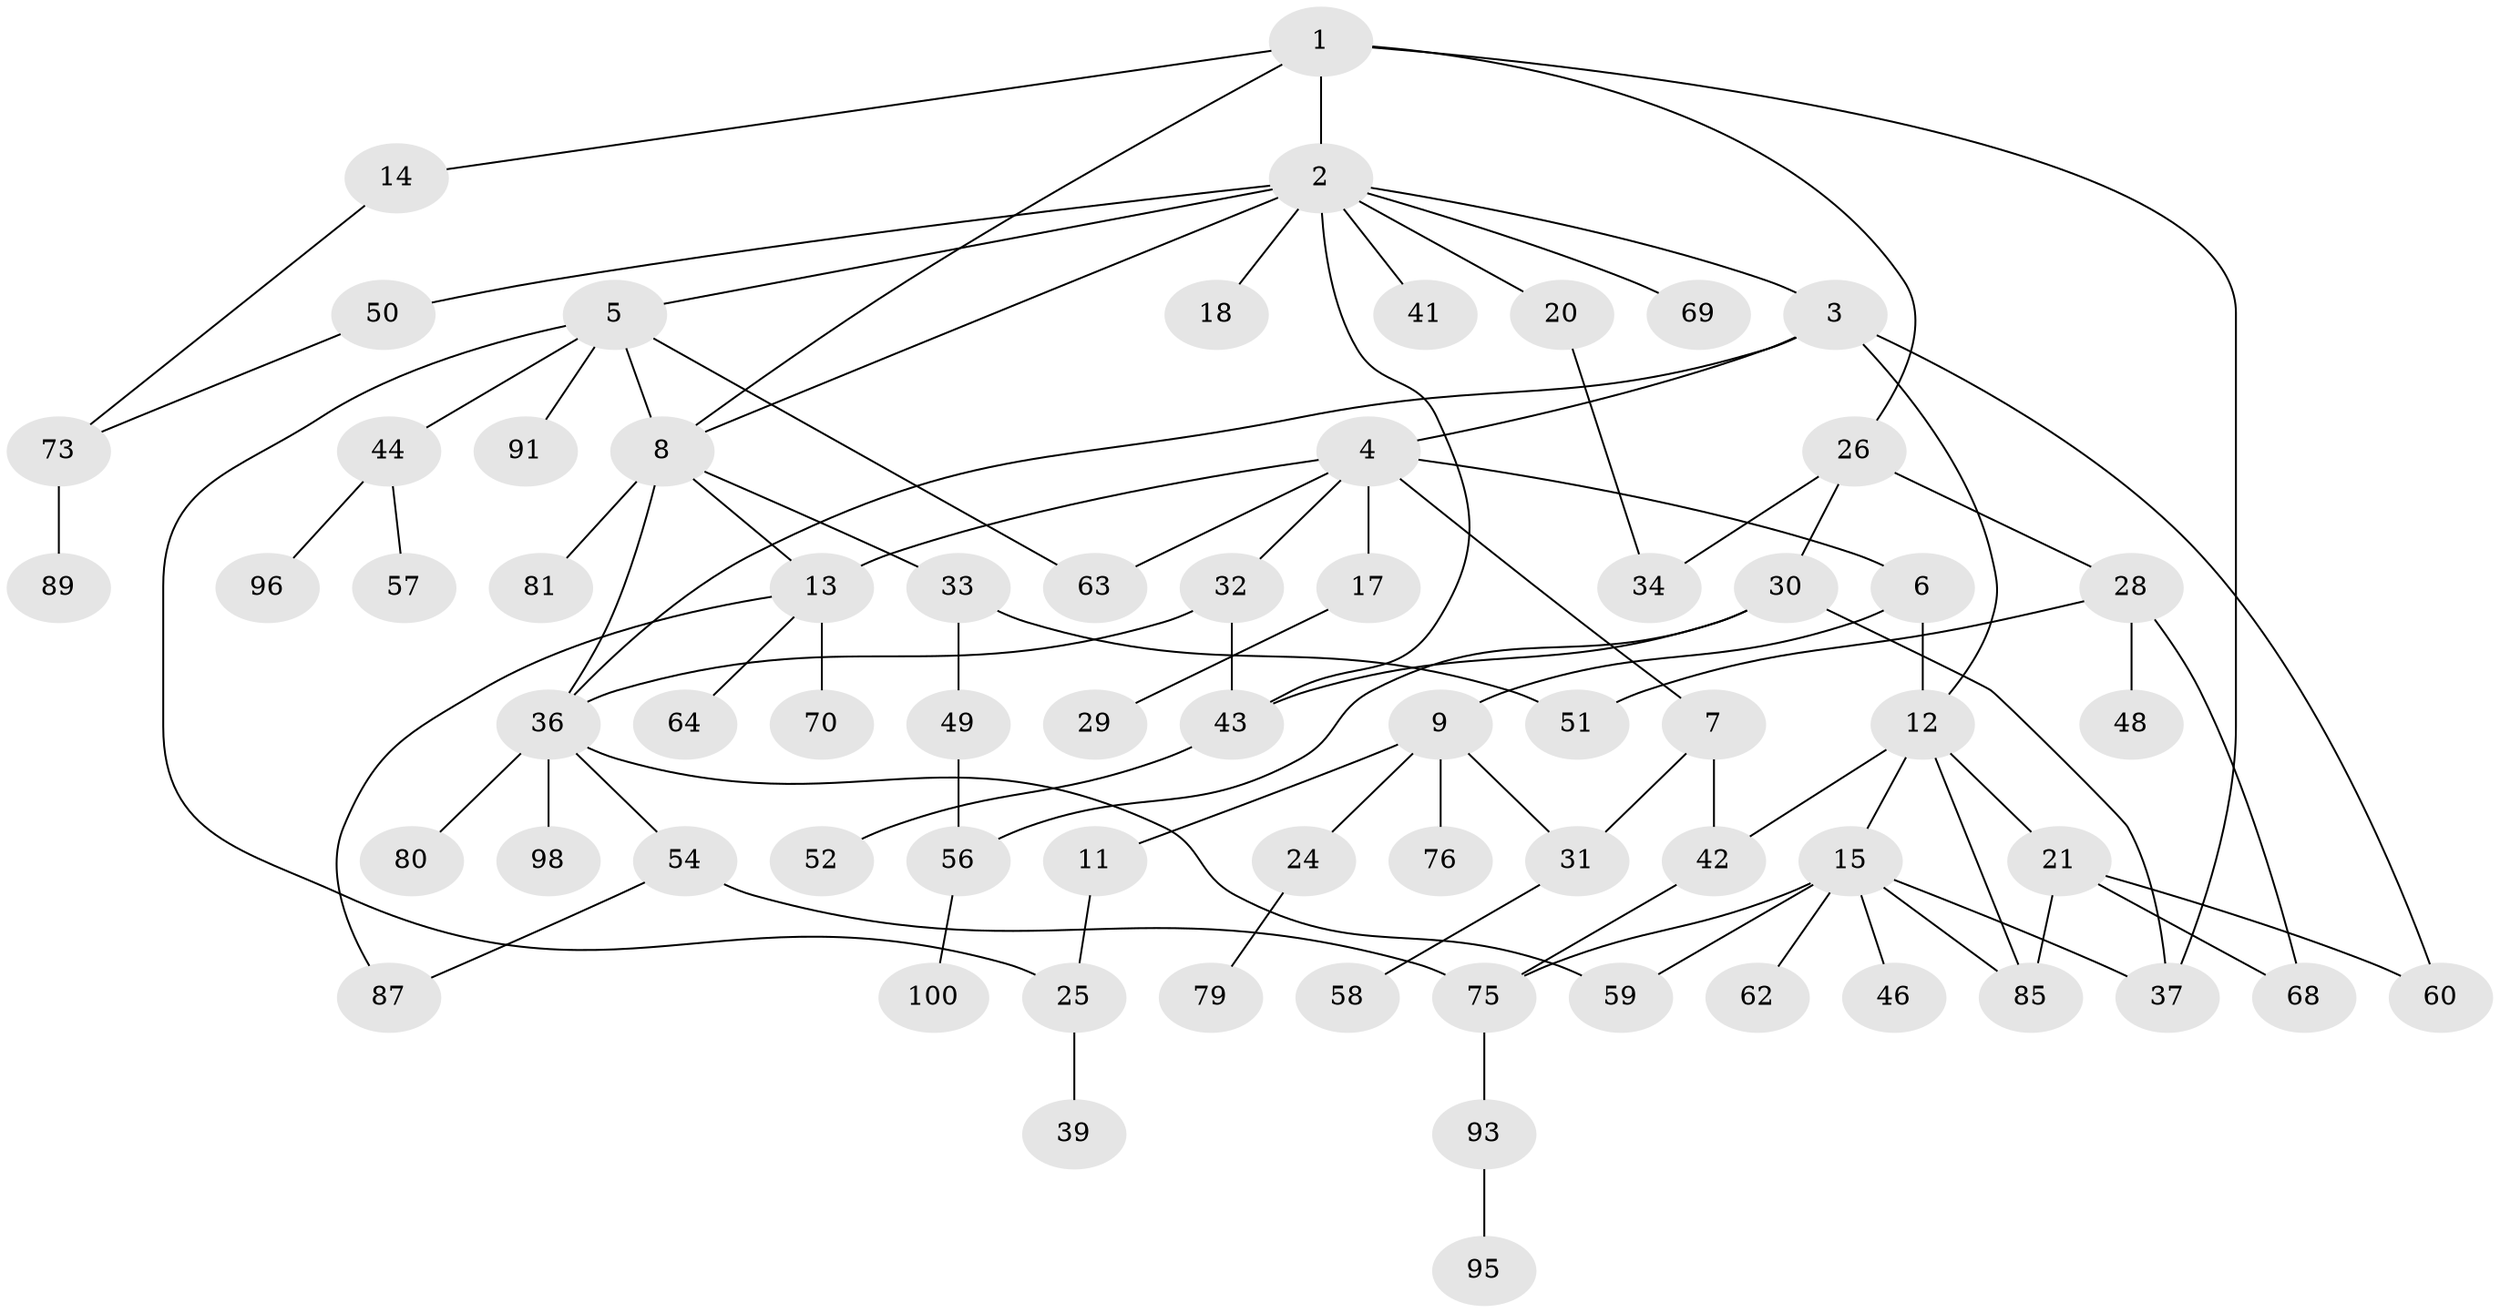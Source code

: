 // original degree distribution, {6: 0.03, 9: 0.01, 4: 0.09, 5: 0.07, 3: 0.21, 8: 0.01, 1: 0.35, 2: 0.23}
// Generated by graph-tools (version 1.1) at 2025/11/02/21/25 10:11:06]
// undirected, 68 vertices, 93 edges
graph export_dot {
graph [start="1"]
  node [color=gray90,style=filled];
  1 [super="+77"];
  2 [super="+22"];
  3 [super="+66"];
  4 [super="+23"];
  5 [super="+35"];
  6 [super="+84"];
  7 [super="+67"];
  8 [super="+61"];
  9 [super="+10"];
  11 [super="+40"];
  12 [super="+94"];
  13 [super="+19"];
  14;
  15 [super="+16"];
  17;
  18;
  20 [super="+82"];
  21 [super="+27"];
  24;
  25;
  26 [super="+38"];
  28 [super="+78"];
  29 [super="+83"];
  30 [super="+71"];
  31 [super="+88"];
  32 [super="+99"];
  33;
  34;
  36 [super="+47"];
  37 [super="+97"];
  39;
  41 [super="+74"];
  42 [super="+45"];
  43;
  44;
  46;
  48;
  49 [super="+53"];
  50;
  51;
  52 [super="+55"];
  54;
  56 [super="+92"];
  57;
  58;
  59;
  60 [super="+65"];
  62;
  63;
  64;
  68 [super="+72"];
  69;
  70;
  73 [super="+86"];
  75 [super="+90"];
  76;
  79;
  80;
  81;
  85;
  87;
  89;
  91;
  93;
  95;
  96;
  98;
  100;
  1 -- 2;
  1 -- 14;
  1 -- 26;
  1 -- 37;
  1 -- 8;
  2 -- 3;
  2 -- 5;
  2 -- 8;
  2 -- 18;
  2 -- 20;
  2 -- 41;
  2 -- 69;
  2 -- 43;
  2 -- 50;
  3 -- 4;
  3 -- 60;
  3 -- 12;
  3 -- 36;
  4 -- 6;
  4 -- 7;
  4 -- 17;
  4 -- 32;
  4 -- 13;
  4 -- 63;
  5 -- 25;
  5 -- 8;
  5 -- 91;
  5 -- 44;
  5 -- 63;
  6 -- 9;
  6 -- 12;
  7 -- 42;
  7 -- 31;
  8 -- 13;
  8 -- 33;
  8 -- 36;
  8 -- 81;
  9 -- 11;
  9 -- 24;
  9 -- 31;
  9 -- 76;
  11 -- 25;
  12 -- 15;
  12 -- 21;
  12 -- 85;
  12 -- 42;
  13 -- 64;
  13 -- 87;
  13 -- 70;
  14 -- 73;
  15 -- 62;
  15 -- 75;
  15 -- 37;
  15 -- 85;
  15 -- 59;
  15 -- 46;
  17 -- 29;
  20 -- 34;
  21 -- 68;
  21 -- 60;
  21 -- 85;
  24 -- 79;
  25 -- 39;
  26 -- 28;
  26 -- 30;
  26 -- 34;
  28 -- 48;
  28 -- 51;
  28 -- 68;
  30 -- 37;
  30 -- 56;
  30 -- 43;
  31 -- 58;
  32 -- 43;
  32 -- 36;
  33 -- 49;
  33 -- 51;
  36 -- 59;
  36 -- 80;
  36 -- 98;
  36 -- 54;
  42 -- 75;
  43 -- 52;
  44 -- 57;
  44 -- 96;
  49 -- 56;
  50 -- 73;
  54 -- 87;
  54 -- 75;
  56 -- 100;
  73 -- 89;
  75 -- 93;
  93 -- 95;
}
